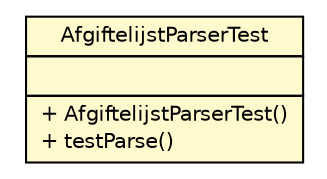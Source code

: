 #!/usr/local/bin/dot
#
# Class diagram 
# Generated by UMLGraph version R5_6-24-gf6e263 (http://www.umlgraph.org/)
#

digraph G {
	edge [fontname="Helvetica",fontsize=10,labelfontname="Helvetica",labelfontsize=10];
	node [fontname="Helvetica",fontsize=10,shape=plaintext];
	nodesep=0.25;
	ranksep=0.5;
	// nl.b3p.brmo.loader.checks.AfgiftelijstParserTest
	c374 [label=<<table title="nl.b3p.brmo.loader.checks.AfgiftelijstParserTest" border="0" cellborder="1" cellspacing="0" cellpadding="2" port="p" bgcolor="lemonChiffon" href="./AfgiftelijstParserTest.html">
		<tr><td><table border="0" cellspacing="0" cellpadding="1">
<tr><td align="center" balign="center"> AfgiftelijstParserTest </td></tr>
		</table></td></tr>
		<tr><td><table border="0" cellspacing="0" cellpadding="1">
<tr><td align="left" balign="left">  </td></tr>
		</table></td></tr>
		<tr><td><table border="0" cellspacing="0" cellpadding="1">
<tr><td align="left" balign="left"> + AfgiftelijstParserTest() </td></tr>
<tr><td align="left" balign="left"> + testParse() </td></tr>
		</table></td></tr>
		</table>>, URL="./AfgiftelijstParserTest.html", fontname="Helvetica", fontcolor="black", fontsize=10.0];
}

